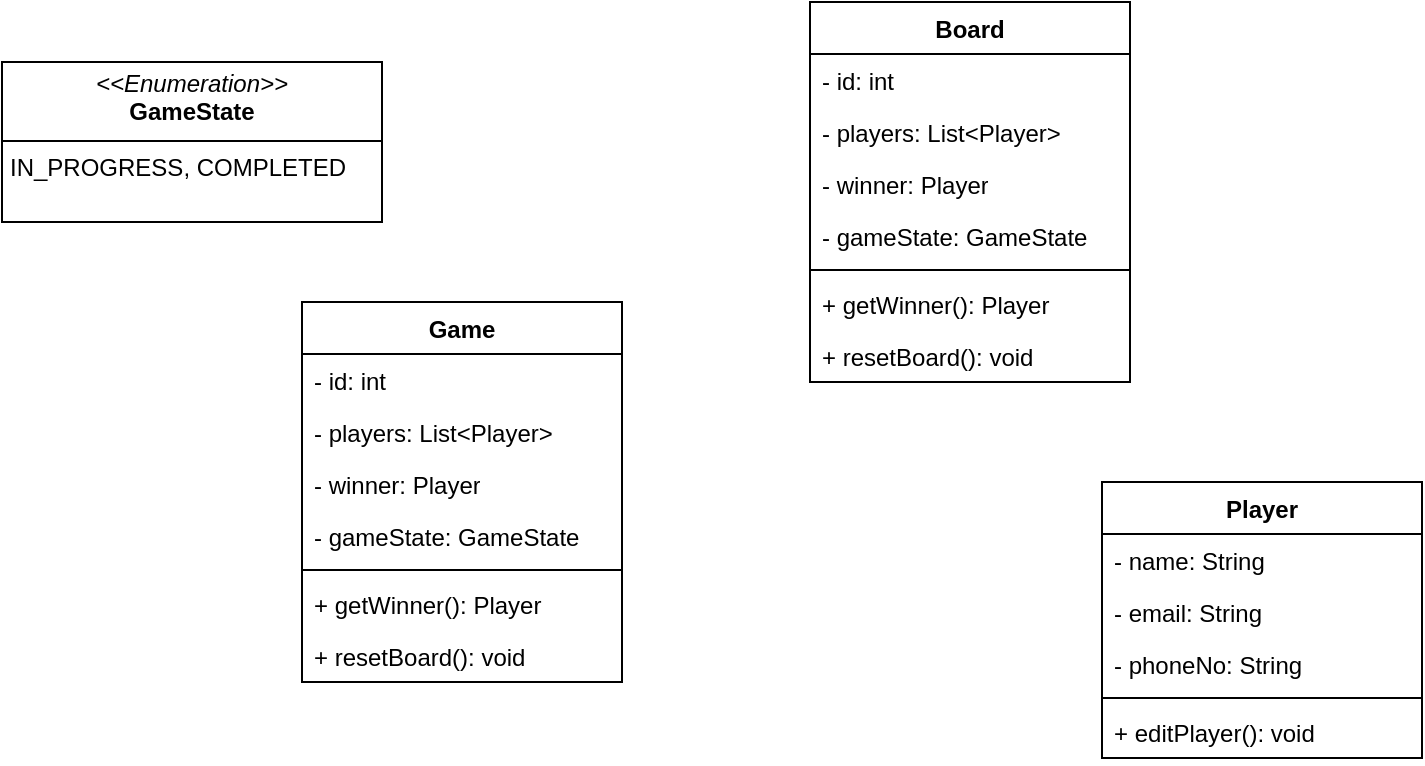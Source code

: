 <mxfile version="24.2.2" type="github">
  <diagram name="Page-1" id="bJn94NRmbUfJlHIzcVD8">
    <mxGraphModel dx="880" dy="460" grid="1" gridSize="10" guides="1" tooltips="1" connect="1" arrows="1" fold="1" page="1" pageScale="1" pageWidth="827" pageHeight="1169" math="0" shadow="0">
      <root>
        <mxCell id="0" />
        <mxCell id="1" parent="0" />
        <mxCell id="NY2M-diyWsHtcfSedLs8-1" value="Player" style="swimlane;fontStyle=1;align=center;verticalAlign=top;childLayout=stackLayout;horizontal=1;startSize=26;horizontalStack=0;resizeParent=1;resizeParentMax=0;resizeLast=0;collapsible=1;marginBottom=0;whiteSpace=wrap;html=1;" vertex="1" parent="1">
          <mxGeometry x="560" y="380" width="160" height="138" as="geometry" />
        </mxCell>
        <mxCell id="NY2M-diyWsHtcfSedLs8-2" value="- name: String" style="text;strokeColor=none;fillColor=none;align=left;verticalAlign=top;spacingLeft=4;spacingRight=4;overflow=hidden;rotatable=0;points=[[0,0.5],[1,0.5]];portConstraint=eastwest;whiteSpace=wrap;html=1;" vertex="1" parent="NY2M-diyWsHtcfSedLs8-1">
          <mxGeometry y="26" width="160" height="26" as="geometry" />
        </mxCell>
        <mxCell id="NY2M-diyWsHtcfSedLs8-9" value="- email: String" style="text;strokeColor=none;fillColor=none;align=left;verticalAlign=top;spacingLeft=4;spacingRight=4;overflow=hidden;rotatable=0;points=[[0,0.5],[1,0.5]];portConstraint=eastwest;whiteSpace=wrap;html=1;" vertex="1" parent="NY2M-diyWsHtcfSedLs8-1">
          <mxGeometry y="52" width="160" height="26" as="geometry" />
        </mxCell>
        <mxCell id="NY2M-diyWsHtcfSedLs8-10" value="- phoneNo: String" style="text;strokeColor=none;fillColor=none;align=left;verticalAlign=top;spacingLeft=4;spacingRight=4;overflow=hidden;rotatable=0;points=[[0,0.5],[1,0.5]];portConstraint=eastwest;whiteSpace=wrap;html=1;" vertex="1" parent="NY2M-diyWsHtcfSedLs8-1">
          <mxGeometry y="78" width="160" height="26" as="geometry" />
        </mxCell>
        <mxCell id="NY2M-diyWsHtcfSedLs8-3" value="" style="line;strokeWidth=1;fillColor=none;align=left;verticalAlign=middle;spacingTop=-1;spacingLeft=3;spacingRight=3;rotatable=0;labelPosition=right;points=[];portConstraint=eastwest;strokeColor=inherit;" vertex="1" parent="NY2M-diyWsHtcfSedLs8-1">
          <mxGeometry y="104" width="160" height="8" as="geometry" />
        </mxCell>
        <mxCell id="NY2M-diyWsHtcfSedLs8-4" value="+ editPlayer(): void" style="text;strokeColor=none;fillColor=none;align=left;verticalAlign=top;spacingLeft=4;spacingRight=4;overflow=hidden;rotatable=0;points=[[0,0.5],[1,0.5]];portConstraint=eastwest;whiteSpace=wrap;html=1;" vertex="1" parent="NY2M-diyWsHtcfSedLs8-1">
          <mxGeometry y="112" width="160" height="26" as="geometry" />
        </mxCell>
        <mxCell id="NY2M-diyWsHtcfSedLs8-5" value="Game" style="swimlane;fontStyle=1;align=center;verticalAlign=top;childLayout=stackLayout;horizontal=1;startSize=26;horizontalStack=0;resizeParent=1;resizeParentMax=0;resizeLast=0;collapsible=1;marginBottom=0;whiteSpace=wrap;html=1;" vertex="1" parent="1">
          <mxGeometry x="160" y="290" width="160" height="190" as="geometry" />
        </mxCell>
        <mxCell id="NY2M-diyWsHtcfSedLs8-6" value="- id: int" style="text;strokeColor=none;fillColor=none;align=left;verticalAlign=top;spacingLeft=4;spacingRight=4;overflow=hidden;rotatable=0;points=[[0,0.5],[1,0.5]];portConstraint=eastwest;whiteSpace=wrap;html=1;" vertex="1" parent="NY2M-diyWsHtcfSedLs8-5">
          <mxGeometry y="26" width="160" height="26" as="geometry" />
        </mxCell>
        <mxCell id="NY2M-diyWsHtcfSedLs8-12" value="- players: List&amp;lt;Player&amp;gt;" style="text;strokeColor=none;fillColor=none;align=left;verticalAlign=top;spacingLeft=4;spacingRight=4;overflow=hidden;rotatable=0;points=[[0,0.5],[1,0.5]];portConstraint=eastwest;whiteSpace=wrap;html=1;" vertex="1" parent="NY2M-diyWsHtcfSedLs8-5">
          <mxGeometry y="52" width="160" height="26" as="geometry" />
        </mxCell>
        <mxCell id="NY2M-diyWsHtcfSedLs8-11" value="- winner: Player" style="text;strokeColor=none;fillColor=none;align=left;verticalAlign=top;spacingLeft=4;spacingRight=4;overflow=hidden;rotatable=0;points=[[0,0.5],[1,0.5]];portConstraint=eastwest;whiteSpace=wrap;html=1;" vertex="1" parent="NY2M-diyWsHtcfSedLs8-5">
          <mxGeometry y="78" width="160" height="26" as="geometry" />
        </mxCell>
        <mxCell id="NY2M-diyWsHtcfSedLs8-13" value="- gameState: GameState" style="text;strokeColor=none;fillColor=none;align=left;verticalAlign=top;spacingLeft=4;spacingRight=4;overflow=hidden;rotatable=0;points=[[0,0.5],[1,0.5]];portConstraint=eastwest;whiteSpace=wrap;html=1;" vertex="1" parent="NY2M-diyWsHtcfSedLs8-5">
          <mxGeometry y="104" width="160" height="26" as="geometry" />
        </mxCell>
        <mxCell id="NY2M-diyWsHtcfSedLs8-7" value="" style="line;strokeWidth=1;fillColor=none;align=left;verticalAlign=middle;spacingTop=-1;spacingLeft=3;spacingRight=3;rotatable=0;labelPosition=right;points=[];portConstraint=eastwest;strokeColor=inherit;" vertex="1" parent="NY2M-diyWsHtcfSedLs8-5">
          <mxGeometry y="130" width="160" height="8" as="geometry" />
        </mxCell>
        <mxCell id="NY2M-diyWsHtcfSedLs8-8" value="+ getWinner(): Player" style="text;strokeColor=none;fillColor=none;align=left;verticalAlign=top;spacingLeft=4;spacingRight=4;overflow=hidden;rotatable=0;points=[[0,0.5],[1,0.5]];portConstraint=eastwest;whiteSpace=wrap;html=1;" vertex="1" parent="NY2M-diyWsHtcfSedLs8-5">
          <mxGeometry y="138" width="160" height="26" as="geometry" />
        </mxCell>
        <mxCell id="NY2M-diyWsHtcfSedLs8-15" value="+ resetBoard(): void" style="text;strokeColor=none;fillColor=none;align=left;verticalAlign=top;spacingLeft=4;spacingRight=4;overflow=hidden;rotatable=0;points=[[0,0.5],[1,0.5]];portConstraint=eastwest;whiteSpace=wrap;html=1;" vertex="1" parent="NY2M-diyWsHtcfSedLs8-5">
          <mxGeometry y="164" width="160" height="26" as="geometry" />
        </mxCell>
        <mxCell id="NY2M-diyWsHtcfSedLs8-14" value="&lt;p style=&quot;margin:0px;margin-top:4px;text-align:center;&quot;&gt;&lt;i&gt;&amp;lt;&amp;lt;Enumeration&amp;gt;&amp;gt;&lt;/i&gt;&lt;br&gt;&lt;b&gt;GameState&lt;/b&gt;&lt;/p&gt;&lt;hr size=&quot;1&quot; style=&quot;border-style:solid;&quot;&gt;&lt;p style=&quot;margin:0px;margin-left:4px;&quot;&gt;IN_PROGRESS, COMPLETED&amp;nbsp;&lt;/p&gt;&lt;p style=&quot;margin:0px;margin-left:4px;&quot;&gt;&lt;br&gt;&lt;/p&gt;" style="verticalAlign=top;align=left;overflow=fill;html=1;whiteSpace=wrap;" vertex="1" parent="1">
          <mxGeometry x="10" y="170" width="190" height="80" as="geometry" />
        </mxCell>
        <mxCell id="NY2M-diyWsHtcfSedLs8-16" value="Board" style="swimlane;fontStyle=1;align=center;verticalAlign=top;childLayout=stackLayout;horizontal=1;startSize=26;horizontalStack=0;resizeParent=1;resizeParentMax=0;resizeLast=0;collapsible=1;marginBottom=0;whiteSpace=wrap;html=1;" vertex="1" parent="1">
          <mxGeometry x="414" y="140" width="160" height="190" as="geometry" />
        </mxCell>
        <mxCell id="NY2M-diyWsHtcfSedLs8-17" value="- id: int" style="text;strokeColor=none;fillColor=none;align=left;verticalAlign=top;spacingLeft=4;spacingRight=4;overflow=hidden;rotatable=0;points=[[0,0.5],[1,0.5]];portConstraint=eastwest;whiteSpace=wrap;html=1;" vertex="1" parent="NY2M-diyWsHtcfSedLs8-16">
          <mxGeometry y="26" width="160" height="26" as="geometry" />
        </mxCell>
        <mxCell id="NY2M-diyWsHtcfSedLs8-18" value="- players: List&amp;lt;Player&amp;gt;" style="text;strokeColor=none;fillColor=none;align=left;verticalAlign=top;spacingLeft=4;spacingRight=4;overflow=hidden;rotatable=0;points=[[0,0.5],[1,0.5]];portConstraint=eastwest;whiteSpace=wrap;html=1;" vertex="1" parent="NY2M-diyWsHtcfSedLs8-16">
          <mxGeometry y="52" width="160" height="26" as="geometry" />
        </mxCell>
        <mxCell id="NY2M-diyWsHtcfSedLs8-19" value="- winner: Player" style="text;strokeColor=none;fillColor=none;align=left;verticalAlign=top;spacingLeft=4;spacingRight=4;overflow=hidden;rotatable=0;points=[[0,0.5],[1,0.5]];portConstraint=eastwest;whiteSpace=wrap;html=1;" vertex="1" parent="NY2M-diyWsHtcfSedLs8-16">
          <mxGeometry y="78" width="160" height="26" as="geometry" />
        </mxCell>
        <mxCell id="NY2M-diyWsHtcfSedLs8-20" value="- gameState: GameState" style="text;strokeColor=none;fillColor=none;align=left;verticalAlign=top;spacingLeft=4;spacingRight=4;overflow=hidden;rotatable=0;points=[[0,0.5],[1,0.5]];portConstraint=eastwest;whiteSpace=wrap;html=1;" vertex="1" parent="NY2M-diyWsHtcfSedLs8-16">
          <mxGeometry y="104" width="160" height="26" as="geometry" />
        </mxCell>
        <mxCell id="NY2M-diyWsHtcfSedLs8-21" value="" style="line;strokeWidth=1;fillColor=none;align=left;verticalAlign=middle;spacingTop=-1;spacingLeft=3;spacingRight=3;rotatable=0;labelPosition=right;points=[];portConstraint=eastwest;strokeColor=inherit;" vertex="1" parent="NY2M-diyWsHtcfSedLs8-16">
          <mxGeometry y="130" width="160" height="8" as="geometry" />
        </mxCell>
        <mxCell id="NY2M-diyWsHtcfSedLs8-22" value="+ getWinner(): Player" style="text;strokeColor=none;fillColor=none;align=left;verticalAlign=top;spacingLeft=4;spacingRight=4;overflow=hidden;rotatable=0;points=[[0,0.5],[1,0.5]];portConstraint=eastwest;whiteSpace=wrap;html=1;" vertex="1" parent="NY2M-diyWsHtcfSedLs8-16">
          <mxGeometry y="138" width="160" height="26" as="geometry" />
        </mxCell>
        <mxCell id="NY2M-diyWsHtcfSedLs8-23" value="+ resetBoard(): void" style="text;strokeColor=none;fillColor=none;align=left;verticalAlign=top;spacingLeft=4;spacingRight=4;overflow=hidden;rotatable=0;points=[[0,0.5],[1,0.5]];portConstraint=eastwest;whiteSpace=wrap;html=1;" vertex="1" parent="NY2M-diyWsHtcfSedLs8-16">
          <mxGeometry y="164" width="160" height="26" as="geometry" />
        </mxCell>
      </root>
    </mxGraphModel>
  </diagram>
</mxfile>
